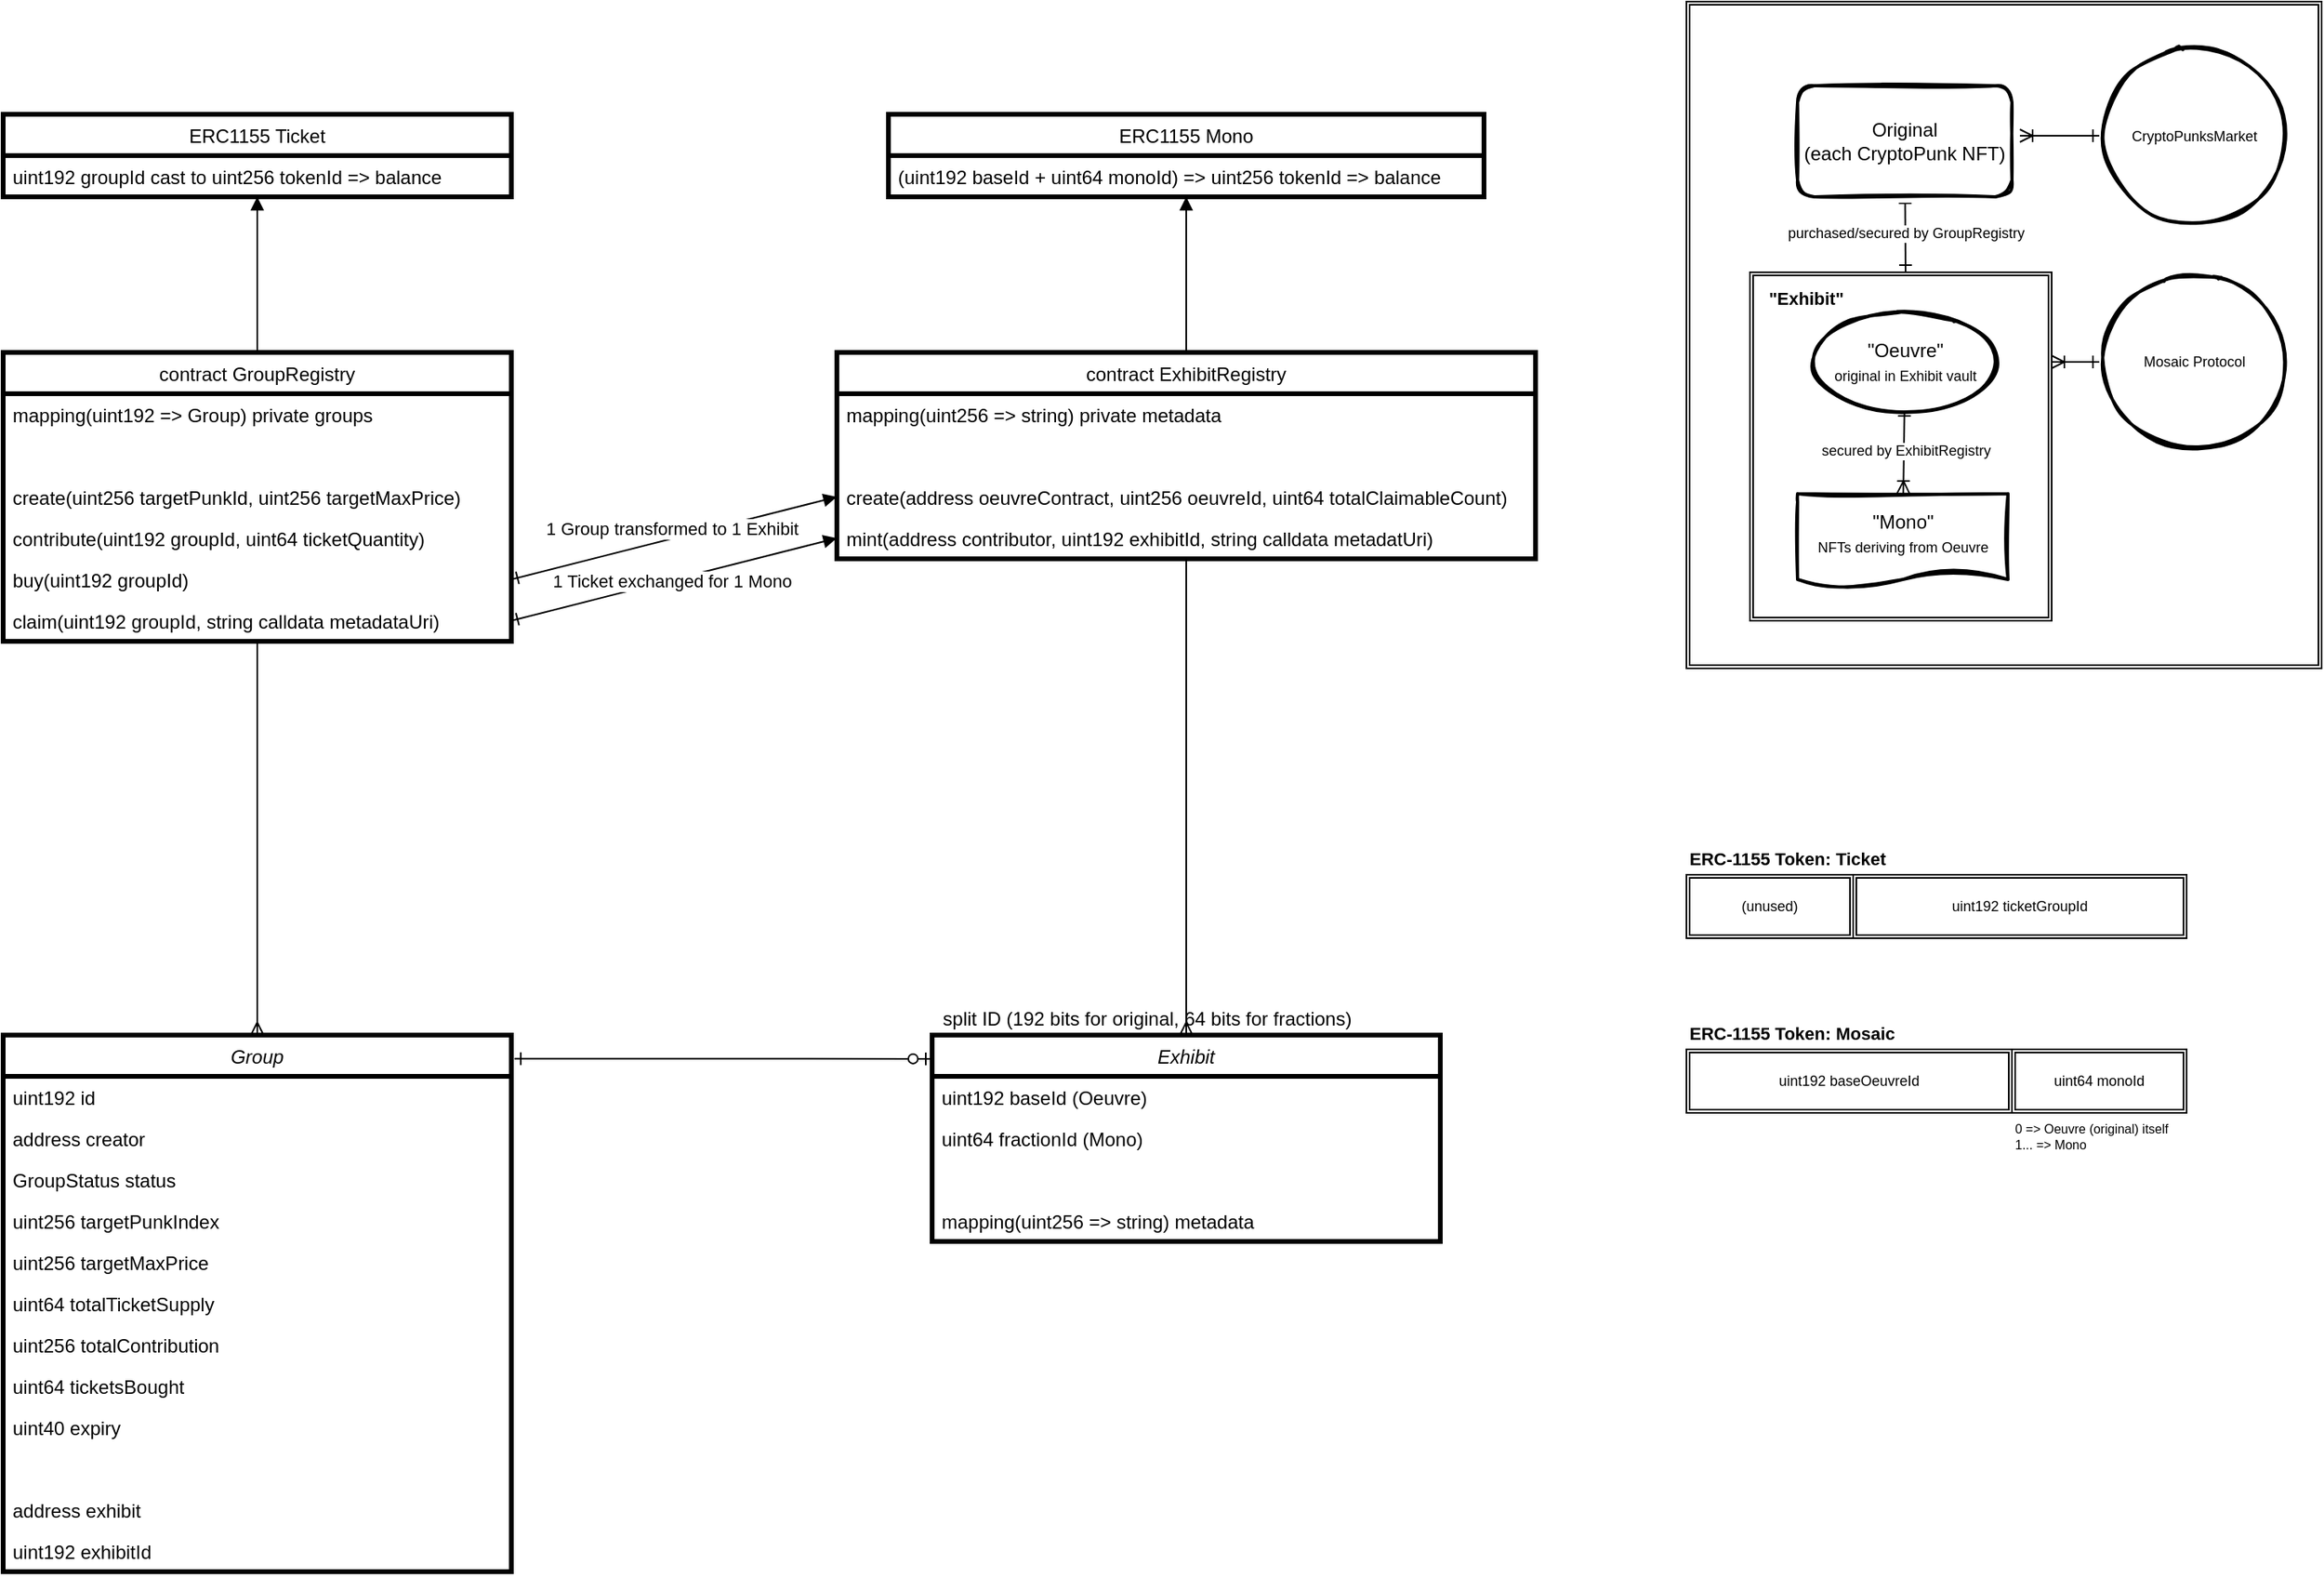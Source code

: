 <mxfile>
    <diagram id="-AHOSzDh5g6UVdMAEVKT" name="Page-1">
        <mxGraphModel dx="906" dy="890" grid="1" gridSize="10" guides="1" tooltips="1" connect="1" arrows="1" fold="1" page="1" pageScale="1" pageWidth="850" pageHeight="1100" math="0" shadow="0">
            <root>
                <mxCell id="0"/>
                <mxCell id="1" parent="0"/>
                <mxCell id="79" value="" style="shape=ext;double=1;rounded=0;whiteSpace=wrap;html=1;shadow=0;glass=0;fontSize=9;strokeColor=default;strokeWidth=1;" parent="1" vertex="1">
                    <mxGeometry x="1150" y="20" width="400" height="420" as="geometry"/>
                </mxCell>
                <mxCell id="88" value="" style="shape=ext;double=1;rounded=0;whiteSpace=wrap;html=1;shadow=0;glass=0;fontSize=9;strokeColor=default;strokeWidth=1;" parent="1" vertex="1">
                    <mxGeometry x="1190" y="190.5" width="190" height="219.5" as="geometry"/>
                </mxCell>
                <mxCell id="17" value="" style="edgeStyle=none;html=1;endArrow=ERmany;endFill=0;" parent="1" source="4" target="12" edge="1">
                    <mxGeometry relative="1" as="geometry"/>
                </mxCell>
                <mxCell id="34" value="" style="edgeStyle=none;html=1;endArrow=block;endFill=1;" parent="1" source="4" target="29" edge="1">
                    <mxGeometry relative="1" as="geometry"/>
                </mxCell>
                <mxCell id="4" value="contract GroupRegistry" style="swimlane;fontStyle=0;childLayout=stackLayout;horizontal=1;startSize=26;fillColor=none;horizontalStack=0;resizeParent=1;resizeParentMax=0;resizeLast=0;collapsible=1;marginBottom=0;strokeWidth=3;" parent="1" vertex="1">
                    <mxGeometry x="90" y="241" width="320" height="182" as="geometry"/>
                </mxCell>
                <mxCell id="7" value="mapping(uint192 =&gt; Group) private groups" style="text;strokeColor=none;fillColor=none;align=left;verticalAlign=top;spacingLeft=4;spacingRight=4;overflow=hidden;rotatable=0;points=[[0,0.5],[1,0.5]];portConstraint=eastwest;" parent="4" vertex="1">
                    <mxGeometry y="26" width="320" height="26" as="geometry"/>
                </mxCell>
                <mxCell id="9" value="  " style="text;strokeColor=none;fillColor=none;align=left;verticalAlign=top;spacingLeft=4;spacingRight=4;overflow=hidden;rotatable=0;points=[[0,0.5],[1,0.5]];portConstraint=eastwest;" parent="4" vertex="1">
                    <mxGeometry y="52" width="320" height="26" as="geometry"/>
                </mxCell>
                <mxCell id="5" value="create(uint256 targetPunkId, uint256 targetMaxPrice)" style="text;strokeColor=none;fillColor=none;align=left;verticalAlign=top;spacingLeft=4;spacingRight=4;overflow=hidden;rotatable=0;points=[[0,0.5],[1,0.5]];portConstraint=eastwest;" parent="4" vertex="1">
                    <mxGeometry y="78" width="320" height="26" as="geometry"/>
                </mxCell>
                <mxCell id="6" value="contribute(uint192 groupId, uint64 ticketQuantity)" style="text;strokeColor=none;fillColor=none;align=left;verticalAlign=top;spacingLeft=4;spacingRight=4;overflow=hidden;rotatable=0;points=[[0,0.5],[1,0.5]];portConstraint=eastwest;" parent="4" vertex="1">
                    <mxGeometry y="104" width="320" height="26" as="geometry"/>
                </mxCell>
                <mxCell id="91" value="buy(uint192 groupId)" style="text;strokeColor=none;fillColor=none;align=left;verticalAlign=top;spacingLeft=4;spacingRight=4;overflow=hidden;rotatable=0;points=[[0,0.5],[1,0.5]];portConstraint=eastwest;" vertex="1" parent="4">
                    <mxGeometry y="130" width="320" height="26" as="geometry"/>
                </mxCell>
                <mxCell id="92" value="claim(uint192 groupId, string calldata metadataUri)" style="text;strokeColor=none;fillColor=none;align=left;verticalAlign=top;spacingLeft=4;spacingRight=4;overflow=hidden;rotatable=0;points=[[0,0.5],[1,0.5]];portConstraint=eastwest;" vertex="1" parent="4">
                    <mxGeometry y="156" width="320" height="26" as="geometry"/>
                </mxCell>
                <mxCell id="12" value="Group" style="swimlane;fontStyle=2;childLayout=stackLayout;horizontal=1;startSize=26;fillColor=none;horizontalStack=0;resizeParent=1;resizeParentMax=0;resizeLast=0;collapsible=1;marginBottom=0;strokeWidth=3;" parent="1" vertex="1">
                    <mxGeometry x="90" y="671" width="320" height="338" as="geometry"/>
                </mxCell>
                <mxCell id="13" value="uint192 id" style="text;strokeColor=none;fillColor=none;align=left;verticalAlign=top;spacingLeft=4;spacingRight=4;overflow=hidden;rotatable=0;points=[[0,0.5],[1,0.5]];portConstraint=eastwest;" parent="12" vertex="1">
                    <mxGeometry y="26" width="320" height="26" as="geometry"/>
                </mxCell>
                <mxCell id="18" value="address creator" style="text;strokeColor=none;fillColor=none;align=left;verticalAlign=top;spacingLeft=4;spacingRight=4;overflow=hidden;rotatable=0;points=[[0,0.5],[1,0.5]];portConstraint=eastwest;" parent="12" vertex="1">
                    <mxGeometry y="52" width="320" height="26" as="geometry"/>
                </mxCell>
                <mxCell id="25" value="GroupStatus status" style="text;strokeColor=none;fillColor=none;align=left;verticalAlign=top;spacingLeft=4;spacingRight=4;overflow=hidden;rotatable=0;points=[[0,0.5],[1,0.5]];portConstraint=eastwest;" parent="12" vertex="1">
                    <mxGeometry y="78" width="320" height="26" as="geometry"/>
                </mxCell>
                <mxCell id="19" value="uint256 targetPunkIndex" style="text;strokeColor=none;fillColor=none;align=left;verticalAlign=top;spacingLeft=4;spacingRight=4;overflow=hidden;rotatable=0;points=[[0,0.5],[1,0.5]];portConstraint=eastwest;" parent="12" vertex="1">
                    <mxGeometry y="104" width="320" height="26" as="geometry"/>
                </mxCell>
                <mxCell id="20" value="uint256 targetMaxPrice" style="text;strokeColor=none;fillColor=none;align=left;verticalAlign=top;spacingLeft=4;spacingRight=4;overflow=hidden;rotatable=0;points=[[0,0.5],[1,0.5]];portConstraint=eastwest;" parent="12" vertex="1">
                    <mxGeometry y="130" width="320" height="26" as="geometry"/>
                </mxCell>
                <mxCell id="21" value="uint64 totalTicketSupply" style="text;strokeColor=none;fillColor=none;align=left;verticalAlign=top;spacingLeft=4;spacingRight=4;overflow=hidden;rotatable=0;points=[[0,0.5],[1,0.5]];portConstraint=eastwest;" parent="12" vertex="1">
                    <mxGeometry y="156" width="320" height="26" as="geometry"/>
                </mxCell>
                <mxCell id="22" value="uint256 totalContribution   " style="text;strokeColor=none;fillColor=none;align=left;verticalAlign=top;spacingLeft=4;spacingRight=4;overflow=hidden;rotatable=0;points=[[0,0.5],[1,0.5]];portConstraint=eastwest;" parent="12" vertex="1">
                    <mxGeometry y="182" width="320" height="26" as="geometry"/>
                </mxCell>
                <mxCell id="23" value="uint64 ticketsBought" style="text;strokeColor=none;fillColor=none;align=left;verticalAlign=top;spacingLeft=4;spacingRight=4;overflow=hidden;rotatable=0;points=[[0,0.5],[1,0.5]];portConstraint=eastwest;" parent="12" vertex="1">
                    <mxGeometry y="208" width="320" height="26" as="geometry"/>
                </mxCell>
                <mxCell id="24" value="uint40 expiry" style="text;strokeColor=none;fillColor=none;align=left;verticalAlign=top;spacingLeft=4;spacingRight=4;overflow=hidden;rotatable=0;points=[[0,0.5],[1,0.5]];portConstraint=eastwest;" parent="12" vertex="1">
                    <mxGeometry y="234" width="320" height="26" as="geometry"/>
                </mxCell>
                <mxCell id="27" value="    " style="text;strokeColor=none;fillColor=none;align=left;verticalAlign=top;spacingLeft=4;spacingRight=4;overflow=hidden;rotatable=0;points=[[0,0.5],[1,0.5]];portConstraint=eastwest;" parent="12" vertex="1">
                    <mxGeometry y="260" width="320" height="26" as="geometry"/>
                </mxCell>
                <mxCell id="26" value="address exhibit" style="text;strokeColor=none;fillColor=none;align=left;verticalAlign=top;spacingLeft=4;spacingRight=4;overflow=hidden;rotatable=0;points=[[0,0.5],[1,0.5]];portConstraint=eastwest;" parent="12" vertex="1">
                    <mxGeometry y="286" width="320" height="26" as="geometry"/>
                </mxCell>
                <mxCell id="28" value="uint192 exhibitId" style="text;strokeColor=none;fillColor=none;align=left;verticalAlign=top;spacingLeft=4;spacingRight=4;overflow=hidden;rotatable=0;points=[[0,0.5],[1,0.5]];portConstraint=eastwest;" parent="12" vertex="1">
                    <mxGeometry y="312" width="320" height="26" as="geometry"/>
                </mxCell>
                <mxCell id="64" style="edgeStyle=none;html=1;startArrow=ERone;startFill=0;endArrow=block;endFill=1;exitX=1;exitY=0.5;exitDx=0;exitDy=0;entryX=0;entryY=0.5;entryDx=0;entryDy=0;" parent="1" source="91" target="39" edge="1">
                    <mxGeometry relative="1" as="geometry">
                        <mxPoint x="580" y="104" as="targetPoint"/>
                    </mxGeometry>
                </mxCell>
                <mxCell id="65" value="1 Group transformed to 1 Exhibit" style="edgeLabel;html=1;align=center;verticalAlign=middle;resizable=0;points=[];" parent="64" vertex="1" connectable="0">
                    <mxGeometry x="-0.432" y="3" relative="1" as="geometry">
                        <mxPoint x="43" y="-15" as="offset"/>
                    </mxGeometry>
                </mxCell>
                <mxCell id="29" value="ERC1155 Ticket" style="swimlane;fontStyle=0;childLayout=stackLayout;horizontal=1;startSize=26;fillColor=none;horizontalStack=0;resizeParent=1;resizeParentMax=0;resizeLast=0;collapsible=1;marginBottom=0;strokeWidth=3;" parent="1" vertex="1">
                    <mxGeometry x="90" y="91" width="320" height="52" as="geometry"/>
                </mxCell>
                <mxCell id="30" value="uint192 groupId cast to uint256 tokenId =&gt; balance" style="text;strokeColor=none;fillColor=none;align=left;verticalAlign=top;spacingLeft=4;spacingRight=4;overflow=hidden;rotatable=0;points=[[0,0.5],[1,0.5]];portConstraint=eastwest;" parent="29" vertex="1">
                    <mxGeometry y="26" width="320" height="26" as="geometry"/>
                </mxCell>
                <mxCell id="56" style="edgeStyle=none;html=1;entryX=0.5;entryY=0;entryDx=0;entryDy=0;endArrow=ERmany;endFill=0;" parent="1" source="36" target="42" edge="1">
                    <mxGeometry relative="1" as="geometry"/>
                </mxCell>
                <mxCell id="62" style="edgeStyle=none;html=1;entryX=0.5;entryY=1;entryDx=0;entryDy=0;startArrow=baseDash;startFill=0;endArrow=block;endFill=1;" parent="1" source="36" target="60" edge="1">
                    <mxGeometry relative="1" as="geometry"/>
                </mxCell>
                <mxCell id="36" value="contract ExhibitRegistry" style="swimlane;fontStyle=0;childLayout=stackLayout;horizontal=1;startSize=26;fillColor=none;horizontalStack=0;resizeParent=1;resizeParentMax=0;resizeLast=0;collapsible=1;marginBottom=0;strokeWidth=3;" parent="1" vertex="1">
                    <mxGeometry x="615" y="241" width="440" height="130" as="geometry"/>
                </mxCell>
                <mxCell id="37" value="mapping(uint256 =&gt; string) private metadata" style="text;strokeColor=none;fillColor=none;align=left;verticalAlign=top;spacingLeft=4;spacingRight=4;overflow=hidden;rotatable=0;points=[[0,0.5],[1,0.5]];portConstraint=eastwest;" parent="36" vertex="1">
                    <mxGeometry y="26" width="440" height="26" as="geometry"/>
                </mxCell>
                <mxCell id="38" value="  " style="text;strokeColor=none;fillColor=none;align=left;verticalAlign=top;spacingLeft=4;spacingRight=4;overflow=hidden;rotatable=0;points=[[0,0.5],[1,0.5]];portConstraint=eastwest;" parent="36" vertex="1">
                    <mxGeometry y="52" width="440" height="26" as="geometry"/>
                </mxCell>
                <mxCell id="39" value="create(address oeuvreContract, uint256 oeuvreId, uint64 totalClaimableCount)" style="text;strokeColor=none;fillColor=none;align=left;verticalAlign=top;spacingLeft=4;spacingRight=4;overflow=hidden;rotatable=0;points=[[0,0.5],[1,0.5]];portConstraint=eastwest;" parent="36" vertex="1">
                    <mxGeometry y="78" width="440" height="26" as="geometry"/>
                </mxCell>
                <mxCell id="40" value="mint(address contributor, uint192 exhibitId, string calldata metadatUri)" style="text;strokeColor=none;fillColor=none;align=left;verticalAlign=top;spacingLeft=4;spacingRight=4;overflow=hidden;rotatable=0;points=[[0,0.5],[1,0.5]];portConstraint=eastwest;" parent="36" vertex="1">
                    <mxGeometry y="104" width="440" height="26" as="geometry"/>
                </mxCell>
                <mxCell id="42" value="Exhibit" style="swimlane;fontStyle=2;childLayout=stackLayout;horizontal=1;startSize=26;fillColor=none;horizontalStack=0;resizeParent=1;resizeParentMax=0;resizeLast=0;collapsible=1;marginBottom=0;strokeWidth=3;" parent="1" vertex="1">
                    <mxGeometry x="675" y="671" width="320" height="130" as="geometry"/>
                </mxCell>
                <mxCell id="43" value="uint192 baseId (Oeuvre)" style="text;strokeColor=none;fillColor=none;align=left;verticalAlign=top;spacingLeft=4;spacingRight=4;overflow=hidden;rotatable=0;points=[[0,0.5],[1,0.5]];portConstraint=eastwest;" parent="42" vertex="1">
                    <mxGeometry y="26" width="320" height="26" as="geometry"/>
                </mxCell>
                <mxCell id="44" value="uint64 fractionId (Mono)" style="text;strokeColor=none;fillColor=none;align=left;verticalAlign=top;spacingLeft=4;spacingRight=4;overflow=hidden;rotatable=0;points=[[0,0.5],[1,0.5]];portConstraint=eastwest;" parent="42" vertex="1">
                    <mxGeometry y="52" width="320" height="26" as="geometry"/>
                </mxCell>
                <mxCell id="57" value="    " style="text;strokeColor=none;fillColor=none;align=left;verticalAlign=top;spacingLeft=4;spacingRight=4;overflow=hidden;rotatable=0;points=[[0,0.5],[1,0.5]];portConstraint=eastwest;" parent="42" vertex="1">
                    <mxGeometry y="78" width="320" height="26" as="geometry"/>
                </mxCell>
                <mxCell id="52" value="mapping(uint256 =&gt; string) metadata" style="text;strokeColor=none;fillColor=none;align=left;verticalAlign=top;spacingLeft=4;spacingRight=4;overflow=hidden;rotatable=0;points=[[0,0.5],[1,0.5]];portConstraint=eastwest;" parent="42" vertex="1">
                    <mxGeometry y="104" width="320" height="26" as="geometry"/>
                </mxCell>
                <mxCell id="58" style="edgeStyle=none;html=1;entryX=1.006;entryY=0.044;entryDx=0;entryDy=0;entryPerimeter=0;endArrow=ERone;endFill=0;startArrow=ERzeroToOne;startFill=0;exitX=0;exitY=0.115;exitDx=0;exitDy=0;exitPerimeter=0;" parent="1" source="42" target="12" edge="1">
                    <mxGeometry relative="1" as="geometry">
                        <mxPoint x="620" y="606" as="sourcePoint"/>
                    </mxGeometry>
                </mxCell>
                <mxCell id="59" value="split ID (192 bits for original, 64 bits for fractions)" style="text;html=1;align=center;verticalAlign=middle;resizable=0;points=[];autosize=1;strokeColor=none;fillColor=none;" parent="1" vertex="1">
                    <mxGeometry x="675" y="651" width="270" height="20" as="geometry"/>
                </mxCell>
                <mxCell id="60" value="ERC1155 Mono" style="swimlane;fontStyle=0;childLayout=stackLayout;horizontal=1;startSize=26;fillColor=none;horizontalStack=0;resizeParent=1;resizeParentMax=0;resizeLast=0;collapsible=1;marginBottom=0;strokeWidth=3;" parent="1" vertex="1">
                    <mxGeometry x="647.5" y="91" width="375" height="52" as="geometry"/>
                </mxCell>
                <mxCell id="61" value="(uint192 baseId + uint64 monoId) =&gt; uint256 tokenId =&gt; balance" style="text;strokeColor=none;fillColor=none;align=left;verticalAlign=top;spacingLeft=4;spacingRight=4;overflow=hidden;rotatable=0;points=[[0,0.5],[1,0.5]];portConstraint=eastwest;" parent="60" vertex="1">
                    <mxGeometry y="26" width="375" height="26" as="geometry"/>
                </mxCell>
                <mxCell id="69" value="" style="edgeStyle=none;html=1;startArrow=ERone;startFill=0;endArrow=ERone;endFill=0;" parent="1" source="66" edge="1">
                    <mxGeometry relative="1" as="geometry">
                        <mxPoint x="1288" y="190" as="targetPoint"/>
                    </mxGeometry>
                </mxCell>
                <mxCell id="72" value="&lt;font style=&quot;font-size: 9px;&quot;&gt;purchased/secured by GroupRegistry&lt;/font&gt;" style="edgeLabel;html=1;align=center;verticalAlign=middle;resizable=0;points=[];fontSize=9;" parent="69" vertex="1" connectable="0">
                    <mxGeometry x="0.403" relative="1" as="geometry">
                        <mxPoint y="-10" as="offset"/>
                    </mxGeometry>
                </mxCell>
                <mxCell id="66" value="Original&lt;br&gt;(each CryptoPunk NFT)" style="rounded=1;whiteSpace=wrap;html=1;strokeWidth=2;fillWeight=4;hachureGap=8;hachureAngle=45;sketch=1;glass=0;" parent="1" vertex="1">
                    <mxGeometry x="1220" y="73" width="135" height="70" as="geometry"/>
                </mxCell>
                <mxCell id="71" value="" style="edgeStyle=none;html=1;startArrow=ERone;startFill=0;endArrow=ERoneToMany;endFill=0;" parent="1" source="68" target="70" edge="1">
                    <mxGeometry relative="1" as="geometry"/>
                </mxCell>
                <mxCell id="73" value="secured by ExhibitRegistry" style="edgeLabel;html=1;align=center;verticalAlign=middle;resizable=0;points=[];fontSize=9;" parent="71" vertex="1" connectable="0">
                    <mxGeometry x="0.022" y="1" relative="1" as="geometry">
                        <mxPoint y="-1" as="offset"/>
                    </mxGeometry>
                </mxCell>
                <mxCell id="68" value="&quot;Oeuvre&quot;&lt;br&gt;&lt;font style=&quot;font-size: 9px&quot;&gt;original in Exhibit vault&lt;/font&gt;" style="ellipse;whiteSpace=wrap;html=1;rounded=1;strokeWidth=2;fillWeight=4;hachureGap=8;hachureAngle=45;sketch=1;shadow=0;" parent="1" vertex="1">
                    <mxGeometry x="1227.5" y="217" width="120" height="60" as="geometry"/>
                </mxCell>
                <mxCell id="70" value="&quot;Mono&quot;&lt;br&gt;&lt;font style=&quot;font-size: 9px&quot;&gt;NFTs deriving from Oeuvre&lt;/font&gt;" style="shape=document;whiteSpace=wrap;html=1;boundedLbl=1;rounded=1;strokeWidth=2;fillWeight=4;hachureGap=8;hachureAngle=45;sketch=1;size=0.169;" parent="1" vertex="1">
                    <mxGeometry x="1220" y="330" width="132.5" height="59" as="geometry"/>
                </mxCell>
                <mxCell id="76" style="edgeStyle=none;html=1;fontSize=9;startArrow=ERone;startFill=0;endArrow=ERoneToMany;endFill=0;" parent="1" source="75" edge="1">
                    <mxGeometry relative="1" as="geometry">
                        <mxPoint x="1380" y="247" as="targetPoint"/>
                    </mxGeometry>
                </mxCell>
                <mxCell id="75" value="Mosaic Protocol" style="ellipse;whiteSpace=wrap;html=1;strokeWidth=2;fillWeight=2;hachureGap=8;fillStyle=dots;sketch=1;shadow=0;glass=0;fontSize=9;" parent="1" vertex="1">
                    <mxGeometry x="1410" y="190.5" width="120" height="113" as="geometry"/>
                </mxCell>
                <mxCell id="78" style="edgeStyle=none;html=1;fontSize=9;startArrow=ERone;startFill=0;endArrow=ERoneToMany;endFill=0;" parent="1" source="77" edge="1">
                    <mxGeometry relative="1" as="geometry">
                        <mxPoint x="1360" y="104.5" as="targetPoint"/>
                    </mxGeometry>
                </mxCell>
                <mxCell id="77" value="CryptoPunksMarket" style="ellipse;whiteSpace=wrap;html=1;strokeWidth=2;fillWeight=2;hachureGap=8;fillStyle=dots;sketch=1;shadow=0;glass=0;fontSize=9;" parent="1" vertex="1">
                    <mxGeometry x="1410" y="48" width="120" height="113" as="geometry"/>
                </mxCell>
                <mxCell id="80" value="uint192 baseOeuvreId" style="shape=ext;double=1;rounded=0;whiteSpace=wrap;html=1;shadow=0;glass=0;fontSize=9;fontColor=default;strokeColor=default;strokeWidth=1;fillColor=none;" parent="1" vertex="1">
                    <mxGeometry x="1150" y="680" width="205" height="40" as="geometry"/>
                </mxCell>
                <mxCell id="81" value="uint64 monoId" style="shape=ext;double=1;rounded=0;whiteSpace=wrap;html=1;shadow=0;glass=0;fontSize=9;fontColor=default;strokeColor=default;strokeWidth=1;fillColor=none;" parent="1" vertex="1">
                    <mxGeometry x="1355" y="680" width="110" height="40" as="geometry"/>
                </mxCell>
                <mxCell id="82" value="0 =&amp;gt; Oeuvre (original) itself&lt;br style=&quot;font-size: 8px;&quot;&gt;1... =&amp;gt; Mono" style="text;html=1;align=left;verticalAlign=middle;resizable=0;points=[];autosize=1;strokeColor=none;fillColor=none;fontSize=8;fontColor=default;" parent="1" vertex="1">
                    <mxGeometry x="1355" y="720" width="110" height="30" as="geometry"/>
                </mxCell>
                <mxCell id="83" value="ERC-1155 Token: Mosaic" style="text;html=1;align=left;verticalAlign=middle;resizable=0;points=[];autosize=1;strokeColor=none;fillColor=none;fontSize=11;fontColor=default;fontStyle=1" parent="1" vertex="1">
                    <mxGeometry x="1150" y="660" width="140" height="20" as="geometry"/>
                </mxCell>
                <mxCell id="84" value="uint192 ticketGroupId" style="shape=ext;double=1;rounded=0;whiteSpace=wrap;html=1;shadow=0;glass=0;fontSize=9;fontColor=default;strokeColor=default;strokeWidth=1;fillColor=none;" parent="1" vertex="1">
                    <mxGeometry x="1255" y="570" width="210" height="40" as="geometry"/>
                </mxCell>
                <mxCell id="87" value="ERC-1155 Token: Ticket" style="text;html=1;align=left;verticalAlign=middle;resizable=0;points=[];autosize=1;strokeColor=none;fillColor=none;fontSize=11;fontColor=default;fontStyle=1" parent="1" vertex="1">
                    <mxGeometry x="1150" y="550" width="140" height="20" as="geometry"/>
                </mxCell>
                <mxCell id="89" value="&quot;Exhibit&quot;" style="text;html=1;align=center;verticalAlign=middle;resizable=0;points=[];autosize=1;strokeColor=none;fillColor=none;fontSize=11;fontColor=default;fontStyle=1" parent="1" vertex="1">
                    <mxGeometry x="1195" y="197" width="60" height="20" as="geometry"/>
                </mxCell>
                <mxCell id="90" value="(unused)" style="shape=ext;double=1;rounded=0;whiteSpace=wrap;html=1;shadow=0;glass=0;fontSize=9;fontColor=default;strokeColor=default;strokeWidth=1;fillColor=none;" parent="1" vertex="1">
                    <mxGeometry x="1150" y="570" width="105" height="40" as="geometry"/>
                </mxCell>
                <mxCell id="93" style="edgeStyle=none;html=1;startArrow=ERone;startFill=0;endArrow=block;endFill=1;exitX=1;exitY=0.5;exitDx=0;exitDy=0;entryX=0;entryY=0.5;entryDx=0;entryDy=0;" edge="1" parent="1" target="40">
                    <mxGeometry relative="1" as="geometry">
                        <mxPoint x="410" y="410" as="sourcePoint"/>
                        <mxPoint x="615" y="358" as="targetPoint"/>
                    </mxGeometry>
                </mxCell>
                <mxCell id="94" value="1 Ticket exchanged for 1 Mono" style="edgeLabel;html=1;align=center;verticalAlign=middle;resizable=0;points=[];" vertex="1" connectable="0" parent="93">
                    <mxGeometry x="-0.432" y="3" relative="1" as="geometry">
                        <mxPoint x="43" y="-8" as="offset"/>
                    </mxGeometry>
                </mxCell>
            </root>
        </mxGraphModel>
    </diagram>
</mxfile>